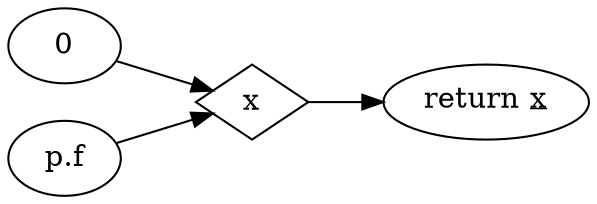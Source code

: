 digraph dfg {
    rankdir=LR;

    "x" [shape=diamond];
    "return x" [label=<return <u>x</u>>];

    "0" -> "x";
    "p.f" -> "x";
    "x" -> "return x";
}
